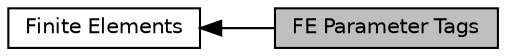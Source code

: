 digraph "FE Parameter Tags"
{
  edge [fontname="Helvetica",fontsize="10",labelfontname="Helvetica",labelfontsize="10"];
  node [fontname="Helvetica",fontsize="10",shape=box];
  rankdir=LR;
  Node1 [label="FE Parameter Tags",height=0.2,width=0.4,color="black", fillcolor="grey75", style="filled", fontcolor="black",tooltip="All finite element parameter tags."];
  Node2 [label="Finite Elements",height=0.2,width=0.4,color="black", fillcolor="white", style="filled",URL="$d2/d82/a00279.html",tooltip="Local assemblers for linear algebra contributions to the global system."];
  Node2->Node1 [shape=plaintext, dir="back", style="solid"];
}
